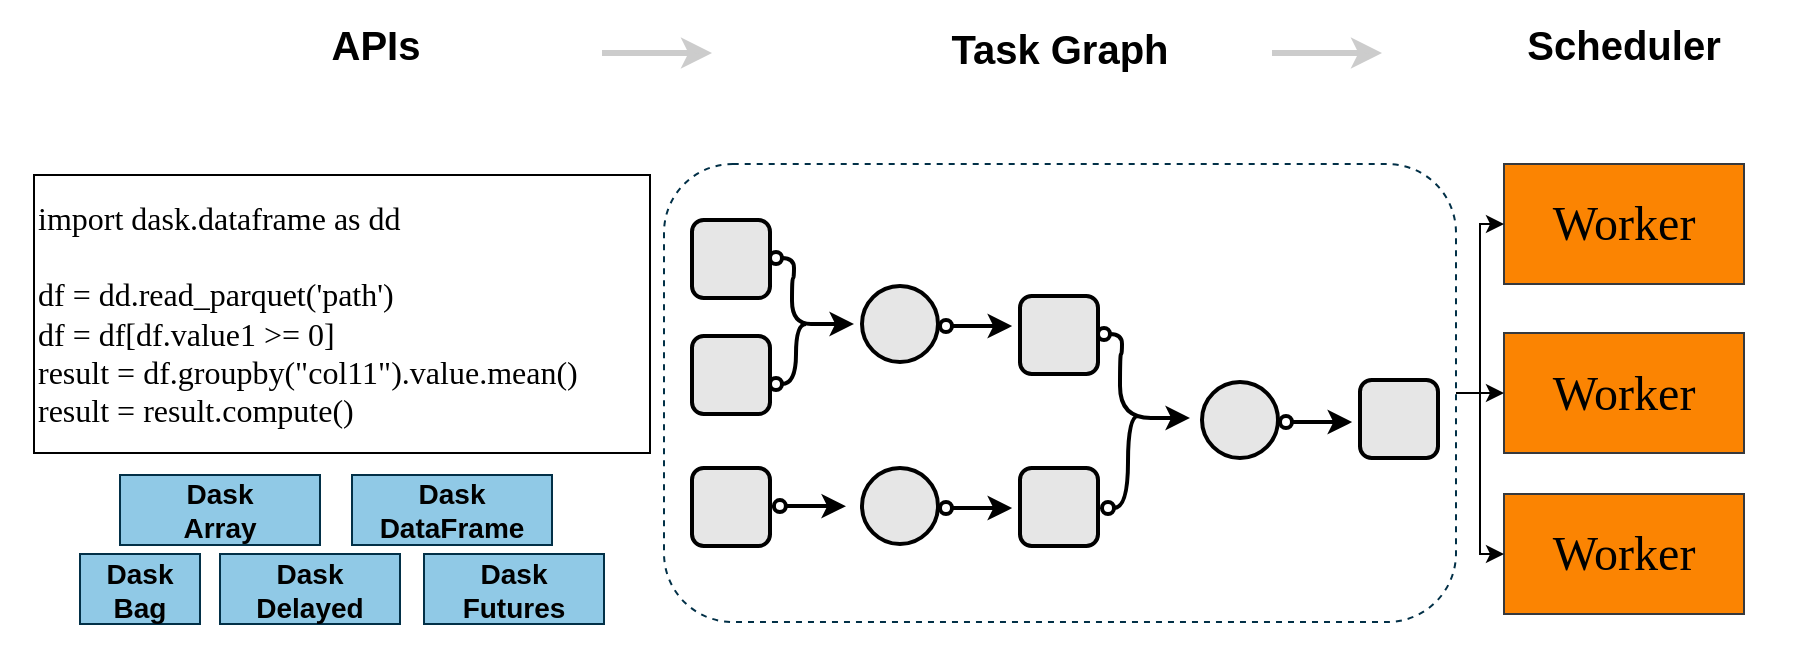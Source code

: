 <mxfile version="22.1.18" type="device">
  <diagram name="第 1 页" id="cs3dLo06Ov6Hg1Z0BaJZ">
    <mxGraphModel dx="1679" dy="548" grid="0" gridSize="10" guides="1" tooltips="1" connect="1" arrows="1" fold="1" page="1" pageScale="1" pageWidth="827" pageHeight="1169" math="0" shadow="0">
      <root>
        <mxCell id="0" />
        <mxCell id="1" parent="0" />
        <mxCell id="nuAxc10jakjFVsAVgVSb-1" value="" style="rounded=0;whiteSpace=wrap;html=1;strokeColor=none;fillColor=none;" parent="1" vertex="1">
          <mxGeometry x="-117" y="58.5" width="900" height="334" as="geometry" />
        </mxCell>
        <mxCell id="dhnhYLAWsHPOcBkNVLQ2-1" value="&lt;b style=&quot;font-size: 14px;&quot;&gt;Dask &lt;br&gt;Array&lt;/b&gt;" style="rounded=0;whiteSpace=wrap;html=1;fillColor=#90C9E6;strokeColor=#023047;fontSize=14;" parent="1" vertex="1">
          <mxGeometry x="-57" y="295.5" width="100" height="35" as="geometry" />
        </mxCell>
        <mxCell id="dhnhYLAWsHPOcBkNVLQ2-2" value="&lt;b style=&quot;font-size: 14px;&quot;&gt;Dask DataFrame&lt;br style=&quot;font-size: 14px;&quot;&gt;&lt;/b&gt;" style="rounded=0;whiteSpace=wrap;html=1;fillColor=#90C9E6;strokeColor=#023047;fontSize=14;" parent="1" vertex="1">
          <mxGeometry x="59" y="295.5" width="100" height="35" as="geometry" />
        </mxCell>
        <mxCell id="dhnhYLAWsHPOcBkNVLQ2-6" value="&lt;span style=&quot;font-size: 20px;&quot;&gt;&lt;b&gt;APIs&lt;/b&gt;&lt;/span&gt;" style="text;html=1;strokeColor=none;fillColor=none;align=center;verticalAlign=middle;whiteSpace=wrap;rounded=0;" parent="1" vertex="1">
          <mxGeometry x="26" y="65" width="90" height="30" as="geometry" />
        </mxCell>
        <mxCell id="dhnhYLAWsHPOcBkNVLQ2-8" value="" style="endArrow=classic;html=1;rounded=0;strokeWidth=3;strokeColor=#CCCCCC;" parent="1" edge="1">
          <mxGeometry width="50" height="50" relative="1" as="geometry">
            <mxPoint x="184" y="84.5" as="sourcePoint" />
            <mxPoint x="239" y="84.5" as="targetPoint" />
          </mxGeometry>
        </mxCell>
        <mxCell id="dhnhYLAWsHPOcBkNVLQ2-9" value="&lt;font style=&quot;font-size: 20px;&quot;&gt;&lt;b style=&quot;&quot;&gt;Task Graph&lt;/b&gt;&lt;/font&gt;" style="text;html=1;strokeColor=none;fillColor=none;align=center;verticalAlign=middle;whiteSpace=wrap;rounded=0;" parent="1" vertex="1">
          <mxGeometry x="354" y="67" width="118" height="30" as="geometry" />
        </mxCell>
        <mxCell id="dhnhYLAWsHPOcBkNVLQ2-11" value="" style="endArrow=classic;html=1;rounded=0;strokeWidth=3;strokeColor=#CCCCCC;" parent="1" edge="1">
          <mxGeometry width="50" height="50" relative="1" as="geometry">
            <mxPoint x="519" y="84.5" as="sourcePoint" />
            <mxPoint x="574" y="84.5" as="targetPoint" />
          </mxGeometry>
        </mxCell>
        <mxCell id="dhnhYLAWsHPOcBkNVLQ2-12" value="&lt;font style=&quot;font-size: 20px;&quot;&gt;&lt;b style=&quot;&quot;&gt;Scheduler&lt;/b&gt;&lt;/font&gt;" style="text;html=1;strokeColor=none;fillColor=none;align=center;verticalAlign=middle;whiteSpace=wrap;rounded=0;" parent="1" vertex="1">
          <mxGeometry x="650" y="65" width="90" height="30" as="geometry" />
        </mxCell>
        <mxCell id="dhnhYLAWsHPOcBkNVLQ2-15" value="" style="rounded=1;whiteSpace=wrap;html=1;dashed=1;strokeColor=#023047;" parent="1" vertex="1">
          <mxGeometry x="215" y="140" width="396" height="229" as="geometry" />
        </mxCell>
        <mxCell id="dhnhYLAWsHPOcBkNVLQ2-16" value="" style="whiteSpace=wrap;html=1;aspect=fixed;rounded=1;strokeColor=#000000;fillColor=#E6E6E6;strokeWidth=2;" parent="1" vertex="1">
          <mxGeometry x="229" y="168" width="39" height="39" as="geometry" />
        </mxCell>
        <mxCell id="dhnhYLAWsHPOcBkNVLQ2-19" value="" style="whiteSpace=wrap;html=1;aspect=fixed;rounded=1;strokeColor=#000000;fillColor=#E6E6E6;strokeWidth=2;" parent="1" vertex="1">
          <mxGeometry x="229" y="226" width="39" height="39" as="geometry" />
        </mxCell>
        <mxCell id="dhnhYLAWsHPOcBkNVLQ2-20" value="" style="whiteSpace=wrap;html=1;aspect=fixed;rounded=1;strokeColor=#000000;fillColor=#E6E6E6;strokeWidth=2;" parent="1" vertex="1">
          <mxGeometry x="229" y="292" width="39" height="39" as="geometry" />
        </mxCell>
        <mxCell id="dhnhYLAWsHPOcBkNVLQ2-24" value="" style="ellipse;whiteSpace=wrap;html=1;aspect=fixed;strokeWidth=2;fillColor=#E6E6E6;" parent="1" vertex="1">
          <mxGeometry x="314" y="201" width="38" height="38" as="geometry" />
        </mxCell>
        <mxCell id="dhnhYLAWsHPOcBkNVLQ2-23" value="" style="endArrow=classic;html=1;rounded=0;edgeStyle=orthogonalEdgeStyle;curved=1;startArrow=oval;startFill=0;strokeWidth=2;" parent="1" edge="1">
          <mxGeometry width="50" height="50" relative="1" as="geometry">
            <mxPoint x="271" y="187" as="sourcePoint" />
            <mxPoint x="310" y="220" as="targetPoint" />
            <Array as="points">
              <mxPoint x="280" y="187" />
              <mxPoint x="280" y="197" />
              <mxPoint x="279" y="197" />
              <mxPoint x="279" y="220" />
              <mxPoint x="298" y="220" />
            </Array>
          </mxGeometry>
        </mxCell>
        <mxCell id="dhnhYLAWsHPOcBkNVLQ2-30" value="" style="endArrow=none;html=1;curved=1;edgeStyle=orthogonalEdgeStyle;startArrow=oval;startFill=0;strokeWidth=2;" parent="1" edge="1">
          <mxGeometry width="50" height="50" relative="1" as="geometry">
            <mxPoint x="271" y="250" as="sourcePoint" />
            <mxPoint x="286" y="220" as="targetPoint" />
            <Array as="points">
              <mxPoint x="281" y="250" />
              <mxPoint x="281" y="220" />
            </Array>
          </mxGeometry>
        </mxCell>
        <mxCell id="dhnhYLAWsHPOcBkNVLQ2-32" value="" style="endArrow=classic;html=1;rounded=0;entryX=0.559;entryY=0.319;entryDx=0;entryDy=0;entryPerimeter=0;startArrow=oval;startFill=0;strokeWidth=2;" parent="1" edge="1">
          <mxGeometry width="50" height="50" relative="1" as="geometry">
            <mxPoint x="356" y="221" as="sourcePoint" />
            <mxPoint x="389.06" y="221.051" as="targetPoint" />
          </mxGeometry>
        </mxCell>
        <mxCell id="dhnhYLAWsHPOcBkNVLQ2-42" value="" style="whiteSpace=wrap;html=1;aspect=fixed;rounded=1;strokeColor=#000000;fillColor=#E6E6E6;strokeWidth=2;" parent="1" vertex="1">
          <mxGeometry x="393" y="206" width="39" height="39" as="geometry" />
        </mxCell>
        <mxCell id="dhnhYLAWsHPOcBkNVLQ2-43" value="" style="whiteSpace=wrap;html=1;aspect=fixed;rounded=1;strokeColor=#000000;fillColor=#E6E6E6;strokeWidth=2;" parent="1" vertex="1">
          <mxGeometry x="393" y="292" width="39" height="39" as="geometry" />
        </mxCell>
        <mxCell id="dhnhYLAWsHPOcBkNVLQ2-44" value="" style="endArrow=classic;html=1;rounded=0;edgeStyle=orthogonalEdgeStyle;curved=1;startArrow=oval;startFill=0;strokeWidth=2;" parent="1" edge="1">
          <mxGeometry width="50" height="50" relative="1" as="geometry">
            <mxPoint x="435" y="225" as="sourcePoint" />
            <mxPoint x="478" y="267" as="targetPoint" />
            <Array as="points">
              <mxPoint x="444" y="225" />
              <mxPoint x="444" y="235" />
              <mxPoint x="443" y="235" />
              <mxPoint x="443" y="267" />
              <mxPoint x="474" y="267" />
            </Array>
          </mxGeometry>
        </mxCell>
        <mxCell id="dhnhYLAWsHPOcBkNVLQ2-45" value="" style="endArrow=none;html=1;curved=1;edgeStyle=orthogonalEdgeStyle;startArrow=oval;startFill=0;strokeWidth=2;" parent="1" edge="1">
          <mxGeometry width="50" height="50" relative="1" as="geometry">
            <mxPoint x="437" y="312" as="sourcePoint" />
            <mxPoint x="452" y="266" as="targetPoint" />
            <Array as="points">
              <mxPoint x="447" y="312" />
              <mxPoint x="447" y="266" />
            </Array>
          </mxGeometry>
        </mxCell>
        <mxCell id="dhnhYLAWsHPOcBkNVLQ2-46" value="" style="endArrow=classic;html=1;rounded=0;entryX=0.559;entryY=0.319;entryDx=0;entryDy=0;entryPerimeter=0;startArrow=oval;startFill=0;strokeWidth=2;" parent="1" edge="1">
          <mxGeometry width="50" height="50" relative="1" as="geometry">
            <mxPoint x="272.94" y="311.02" as="sourcePoint" />
            <mxPoint x="306.0" y="311.071" as="targetPoint" />
          </mxGeometry>
        </mxCell>
        <mxCell id="dhnhYLAWsHPOcBkNVLQ2-47" value="" style="ellipse;whiteSpace=wrap;html=1;aspect=fixed;strokeWidth=2;fillColor=#E6E6E6;" parent="1" vertex="1">
          <mxGeometry x="314" y="292" width="38" height="38" as="geometry" />
        </mxCell>
        <mxCell id="dhnhYLAWsHPOcBkNVLQ2-48" value="" style="endArrow=classic;html=1;rounded=0;entryX=0.559;entryY=0.319;entryDx=0;entryDy=0;entryPerimeter=0;startArrow=oval;startFill=0;strokeWidth=2;" parent="1" edge="1">
          <mxGeometry width="50" height="50" relative="1" as="geometry">
            <mxPoint x="356" y="312" as="sourcePoint" />
            <mxPoint x="389.06" y="312.051" as="targetPoint" />
          </mxGeometry>
        </mxCell>
        <mxCell id="dhnhYLAWsHPOcBkNVLQ2-49" value="" style="whiteSpace=wrap;html=1;aspect=fixed;rounded=1;strokeColor=#000000;fillColor=#E6E6E6;strokeWidth=2;" parent="1" vertex="1">
          <mxGeometry x="563" y="248" width="39" height="39" as="geometry" />
        </mxCell>
        <mxCell id="dhnhYLAWsHPOcBkNVLQ2-50" value="" style="ellipse;whiteSpace=wrap;html=1;aspect=fixed;strokeWidth=2;fillColor=#E6E6E6;" parent="1" vertex="1">
          <mxGeometry x="484" y="249" width="38" height="38" as="geometry" />
        </mxCell>
        <mxCell id="dhnhYLAWsHPOcBkNVLQ2-51" value="" style="endArrow=classic;html=1;rounded=0;entryX=0.559;entryY=0.319;entryDx=0;entryDy=0;entryPerimeter=0;startArrow=oval;startFill=0;strokeWidth=2;" parent="1" edge="1">
          <mxGeometry width="50" height="50" relative="1" as="geometry">
            <mxPoint x="526" y="269" as="sourcePoint" />
            <mxPoint x="559.06" y="269.051" as="targetPoint" />
          </mxGeometry>
        </mxCell>
        <mxCell id="mGnTcvwYUXjs_XJhoS_D-1" value="&lt;font style=&quot;font-size: 16px;&quot;&gt;&lt;font style=&quot;font-size: 16px;&quot; face=&quot;Garamond&quot;&gt;import dask.dataframe as dd&lt;br&gt;&lt;br&gt;df = dd.read_parquet(&#39;path&#39;)&lt;br&gt;&lt;/font&gt;&lt;div style=&quot;&quot;&gt;&lt;font style=&quot;font-size: 16px;&quot; face=&quot;Garamond&quot;&gt;df = df[df.value1 &amp;gt;= 0]&lt;/font&gt;&lt;/div&gt;&lt;div style=&quot;&quot;&gt;&lt;font style=&quot;font-size: 16px;&quot; face=&quot;Garamond&quot;&gt;result = df.groupby(&quot;col11&quot;)&lt;/font&gt;&lt;span style=&quot;font-family: Garamond; background-color: initial;&quot;&gt;.value&lt;/span&gt;&lt;span style=&quot;font-family: Garamond; background-color: initial;&quot;&gt;.mean()&lt;/span&gt;&lt;/div&gt;&lt;font style=&quot;font-size: 16px;&quot; face=&quot;Garamond&quot;&gt;result = result.compute()&lt;/font&gt;&lt;br&gt;&lt;/font&gt;" style="rounded=0;whiteSpace=wrap;html=1;align=left;fillColor=none;" parent="1" vertex="1">
          <mxGeometry x="-100" y="145.5" width="308" height="139" as="geometry" />
        </mxCell>
        <mxCell id="mGnTcvwYUXjs_XJhoS_D-2" value="&lt;b style=&quot;font-size: 14px;&quot;&gt;Dask Bag&lt;/b&gt;" style="rounded=0;whiteSpace=wrap;html=1;fillColor=#90C9E6;strokeColor=#023047;fontSize=14;" parent="1" vertex="1">
          <mxGeometry x="-77" y="335" width="60" height="35" as="geometry" />
        </mxCell>
        <mxCell id="mGnTcvwYUXjs_XJhoS_D-3" value="&lt;b style=&quot;font-size: 14px;&quot;&gt;Dask Delayed&lt;/b&gt;" style="rounded=0;whiteSpace=wrap;html=1;fillColor=#90C9E6;strokeColor=#023047;fontSize=14;" parent="1" vertex="1">
          <mxGeometry x="-7" y="335" width="90" height="35" as="geometry" />
        </mxCell>
        <mxCell id="mGnTcvwYUXjs_XJhoS_D-4" value="&lt;b style=&quot;font-size: 14px;&quot;&gt;Dask Futures&lt;/b&gt;" style="rounded=0;whiteSpace=wrap;html=1;fillColor=#90C9E6;strokeColor=#023047;fontSize=14;" parent="1" vertex="1">
          <mxGeometry x="95" y="335" width="90" height="35" as="geometry" />
        </mxCell>
        <mxCell id="mGnTcvwYUXjs_XJhoS_D-6" value="Worker" style="rounded=0;whiteSpace=wrap;html=1;fontSize=24;fillColor=#FB8402;strokeColor=#36393d;fontFamily=Times New Roman;" parent="1" vertex="1">
          <mxGeometry x="635" y="140" width="120" height="60" as="geometry" />
        </mxCell>
        <mxCell id="mGnTcvwYUXjs_XJhoS_D-7" value="Worker" style="rounded=0;whiteSpace=wrap;html=1;fontSize=24;fillColor=#FB8402;strokeColor=#36393d;fontFamily=Times New Roman;" parent="1" vertex="1">
          <mxGeometry x="635" y="224.5" width="120" height="60" as="geometry" />
        </mxCell>
        <mxCell id="mGnTcvwYUXjs_XJhoS_D-8" value="Worker" style="rounded=0;whiteSpace=wrap;html=1;fontSize=24;fillColor=#FB8402;strokeColor=#36393d;fontFamily=Times New Roman;" parent="1" vertex="1">
          <mxGeometry x="635" y="305" width="120" height="60" as="geometry" />
        </mxCell>
        <mxCell id="mGnTcvwYUXjs_XJhoS_D-9" value="" style="endArrow=classic;html=1;rounded=0;exitX=1;exitY=0.5;exitDx=0;exitDy=0;entryX=0;entryY=0.5;entryDx=0;entryDy=0;edgeStyle=orthogonalEdgeStyle;" parent="1" source="dhnhYLAWsHPOcBkNVLQ2-15" target="mGnTcvwYUXjs_XJhoS_D-6" edge="1">
          <mxGeometry width="50" height="50" relative="1" as="geometry">
            <mxPoint x="887" y="265" as="sourcePoint" />
            <mxPoint x="937" y="215" as="targetPoint" />
          </mxGeometry>
        </mxCell>
        <mxCell id="mGnTcvwYUXjs_XJhoS_D-10" value="" style="endArrow=classic;html=1;rounded=0;exitX=1;exitY=0.5;exitDx=0;exitDy=0;entryX=0;entryY=0.5;entryDx=0;entryDy=0;" parent="1" source="dhnhYLAWsHPOcBkNVLQ2-15" target="mGnTcvwYUXjs_XJhoS_D-7" edge="1">
          <mxGeometry width="50" height="50" relative="1" as="geometry">
            <mxPoint x="621" y="265" as="sourcePoint" />
            <mxPoint x="645" y="180" as="targetPoint" />
          </mxGeometry>
        </mxCell>
        <mxCell id="mGnTcvwYUXjs_XJhoS_D-12" value="" style="endArrow=classic;html=1;rounded=0;exitX=1;exitY=0.5;exitDx=0;exitDy=0;entryX=0;entryY=0.5;entryDx=0;entryDy=0;edgeStyle=orthogonalEdgeStyle;" parent="1" source="dhnhYLAWsHPOcBkNVLQ2-15" target="mGnTcvwYUXjs_XJhoS_D-8" edge="1">
          <mxGeometry width="50" height="50" relative="1" as="geometry">
            <mxPoint x="989" y="269" as="sourcePoint" />
            <mxPoint x="1039" y="219" as="targetPoint" />
          </mxGeometry>
        </mxCell>
      </root>
    </mxGraphModel>
  </diagram>
</mxfile>
